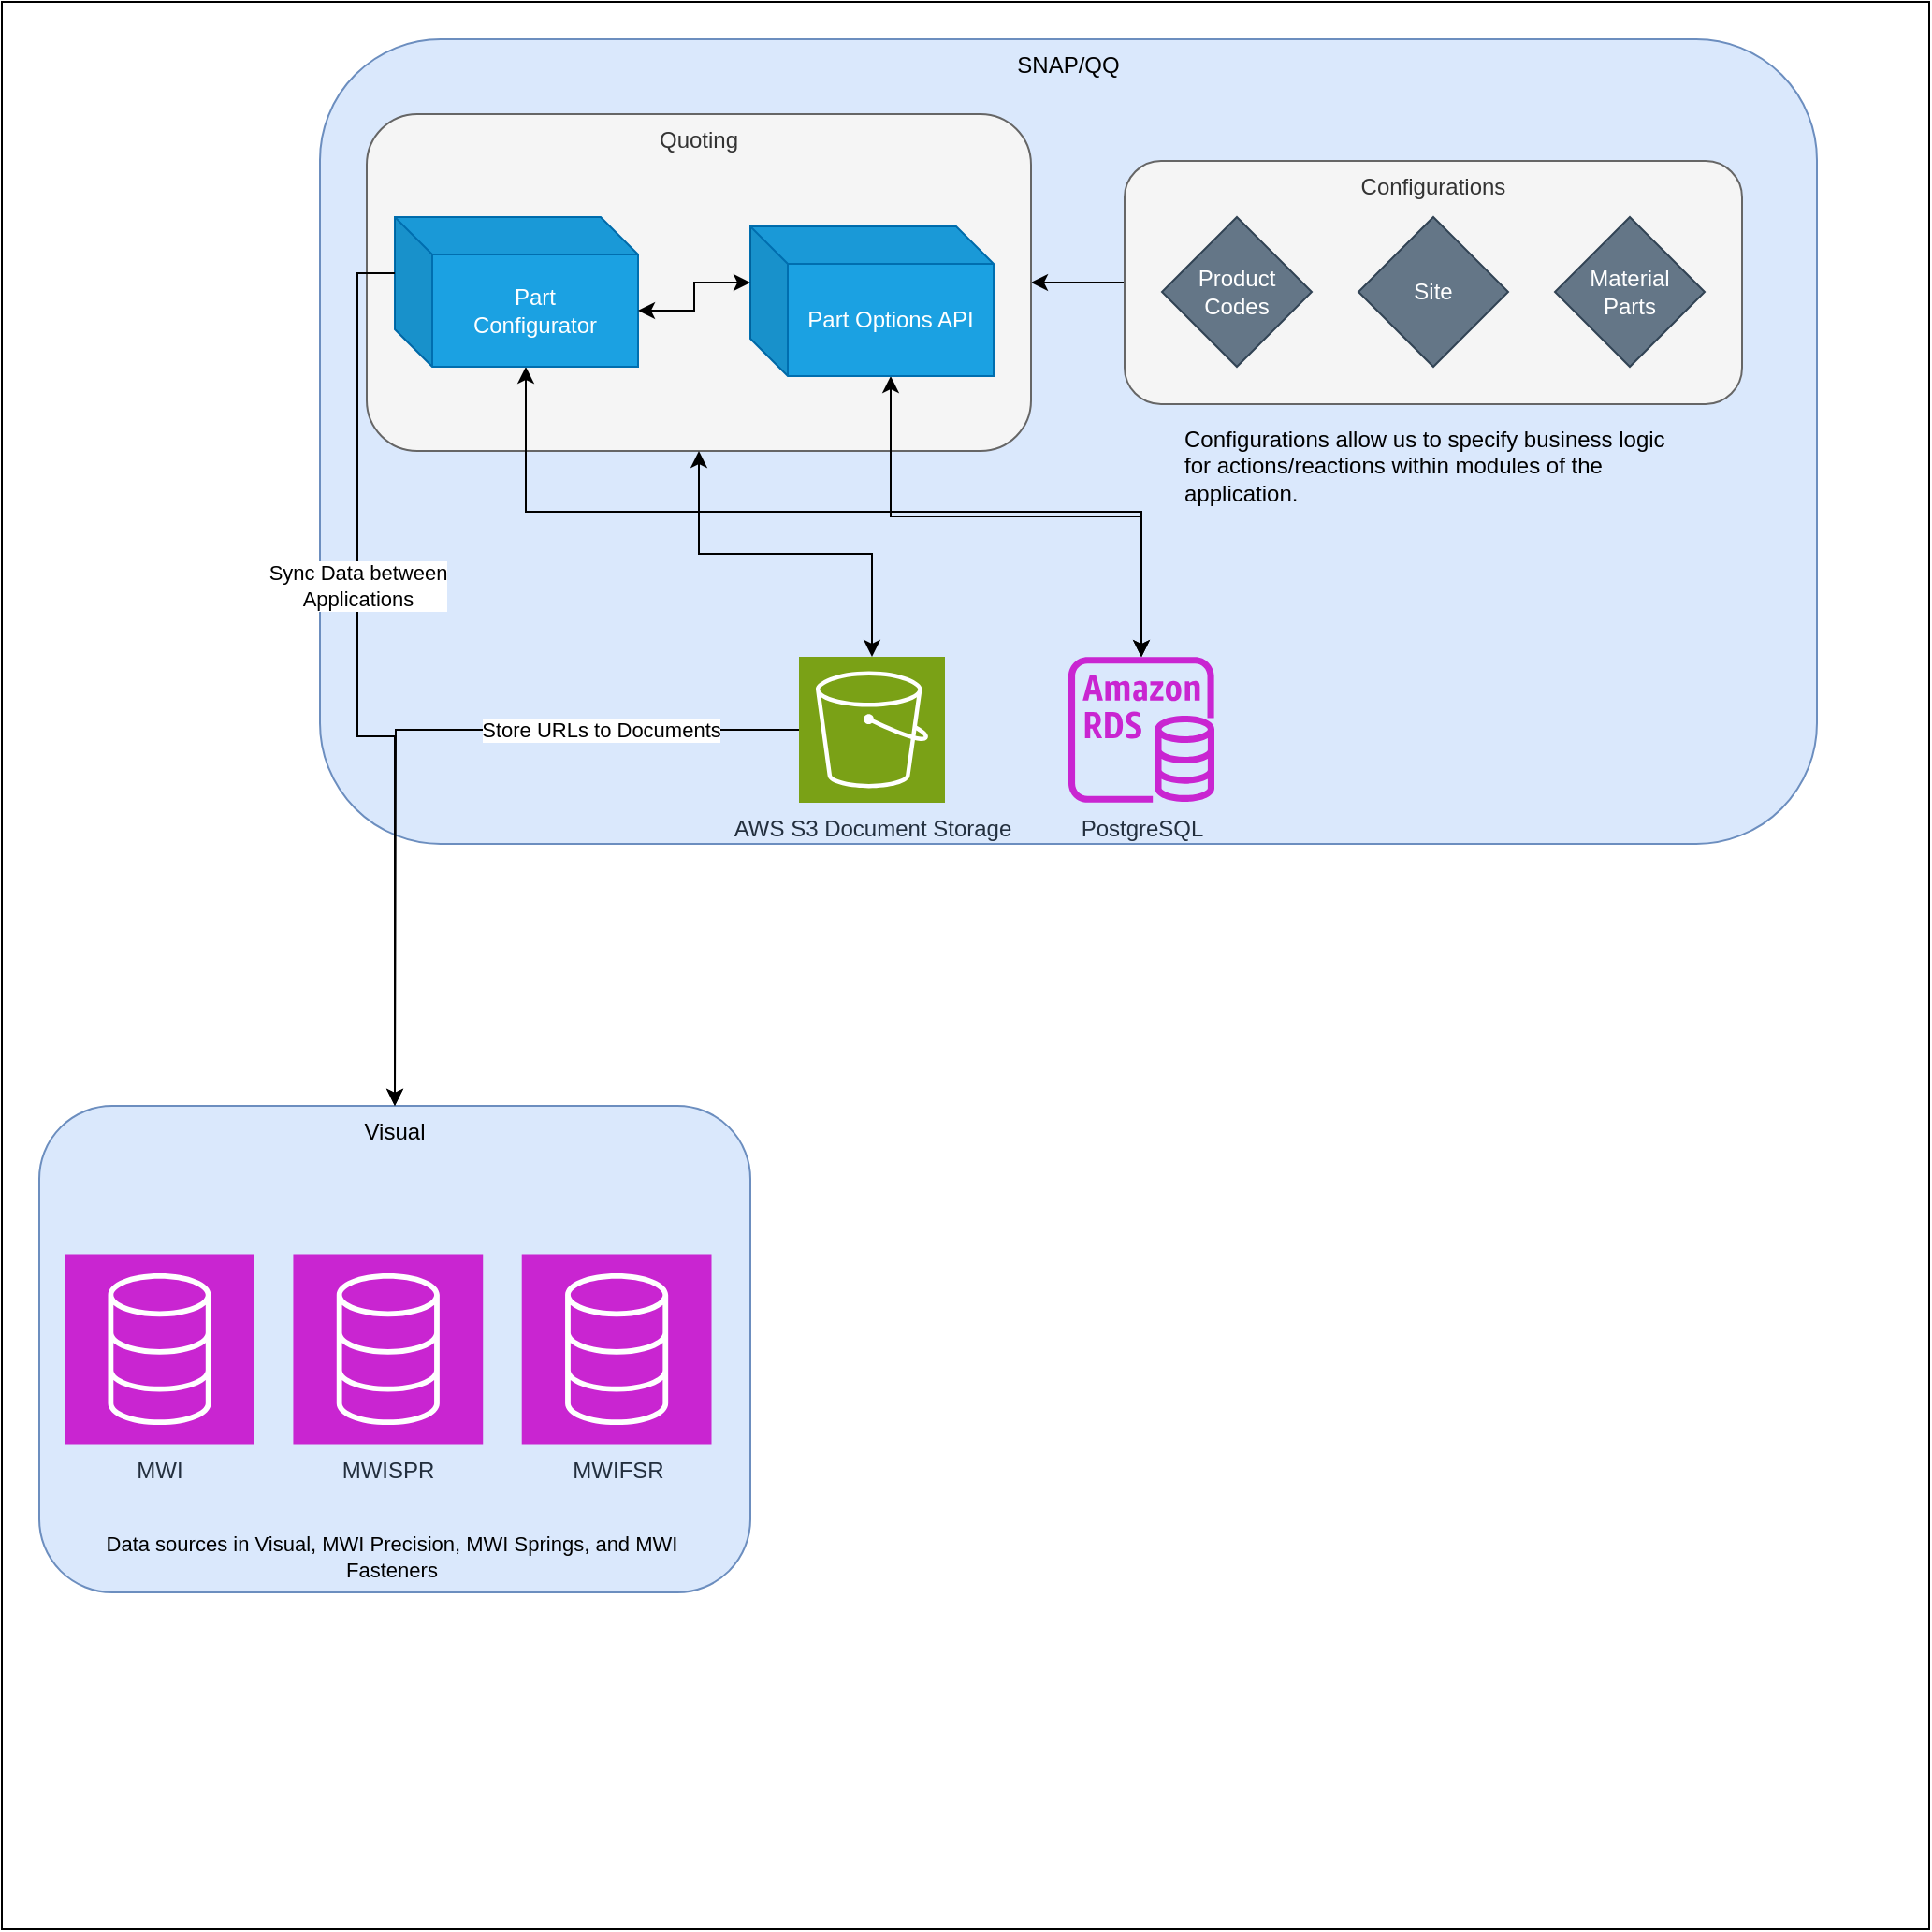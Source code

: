 <mxfile version="24.4.0" type="github">
  <diagram name="Page-1" id="0rQ8l_uULcwl3JOyv1s8">
    <mxGraphModel dx="1669" dy="1021" grid="1" gridSize="10" guides="1" tooltips="1" connect="1" arrows="1" fold="1" page="1" pageScale="1" pageWidth="850" pageHeight="1100" math="0" shadow="0">
      <root>
        <mxCell id="0" />
        <mxCell id="1" parent="0" />
        <mxCell id="Dd-oAojNrdIVEVdC_ifS-1" value="" style="whiteSpace=wrap;html=1;aspect=fixed;" parent="1" vertex="1">
          <mxGeometry x="50" y="50" width="1030" height="1030" as="geometry" />
        </mxCell>
        <mxCell id="Dd-oAojNrdIVEVdC_ifS-16" value="" style="group" parent="1" vertex="1" connectable="0">
          <mxGeometry x="70" y="640" width="380" height="260" as="geometry" />
        </mxCell>
        <mxCell id="Dd-oAojNrdIVEVdC_ifS-11" value="Visual" style="rounded=1;whiteSpace=wrap;html=1;fillColor=#dae8fc;strokeColor=#6c8ebf;verticalAlign=top;" parent="Dd-oAojNrdIVEVdC_ifS-16" vertex="1">
          <mxGeometry width="380" height="260" as="geometry" />
        </mxCell>
        <mxCell id="Dd-oAojNrdIVEVdC_ifS-12" value="MWI" style="sketch=0;points=[[0,0,0],[0.25,0,0],[0.5,0,0],[0.75,0,0],[1,0,0],[0,1,0],[0.25,1,0],[0.5,1,0],[0.75,1,0],[1,1,0],[0,0.25,0],[0,0.5,0],[0,0.75,0],[1,0.25,0],[1,0.5,0],[1,0.75,0]];outlineConnect=0;fontColor=#232F3E;fillColor=#C925D1;strokeColor=#ffffff;dashed=0;verticalLabelPosition=bottom;verticalAlign=top;align=center;html=1;fontSize=12;fontStyle=0;aspect=fixed;shape=mxgraph.aws4.resourceIcon;resIcon=mxgraph.aws4.database;" parent="Dd-oAojNrdIVEVdC_ifS-16" vertex="1">
          <mxGeometry x="13.571" y="79.3" width="101.4" height="101.4" as="geometry" />
        </mxCell>
        <mxCell id="Dd-oAojNrdIVEVdC_ifS-13" value="MWISPR" style="sketch=0;points=[[0,0,0],[0.25,0,0],[0.5,0,0],[0.75,0,0],[1,0,0],[0,1,0],[0.25,1,0],[0.5,1,0],[0.75,1,0],[1,1,0],[0,0.25,0],[0,0.5,0],[0,0.75,0],[1,0.25,0],[1,0.5,0],[1,0.75,0]];outlineConnect=0;fontColor=#232F3E;fillColor=#C925D1;strokeColor=#ffffff;dashed=0;verticalLabelPosition=bottom;verticalAlign=top;align=center;html=1;fontSize=12;fontStyle=0;aspect=fixed;shape=mxgraph.aws4.resourceIcon;resIcon=mxgraph.aws4.database;" parent="Dd-oAojNrdIVEVdC_ifS-16" vertex="1">
          <mxGeometry x="135.714" y="79.3" width="101.4" height="101.4" as="geometry" />
        </mxCell>
        <mxCell id="Dd-oAojNrdIVEVdC_ifS-14" value="MWIFSR" style="sketch=0;points=[[0,0,0],[0.25,0,0],[0.5,0,0],[0.75,0,0],[1,0,0],[0,1,0],[0.25,1,0],[0.5,1,0],[0.75,1,0],[1,1,0],[0,0.25,0],[0,0.5,0],[0,0.75,0],[1,0.25,0],[1,0.5,0],[1,0.75,0]];outlineConnect=0;fontColor=#232F3E;fillColor=#C925D1;strokeColor=#ffffff;dashed=0;verticalLabelPosition=bottom;verticalAlign=top;align=center;html=1;fontSize=12;fontStyle=0;aspect=fixed;shape=mxgraph.aws4.resourceIcon;resIcon=mxgraph.aws4.database;" parent="Dd-oAojNrdIVEVdC_ifS-16" vertex="1">
          <mxGeometry x="257.857" y="79.3" width="101.4" height="101.4" as="geometry" />
        </mxCell>
        <mxCell id="Dd-oAojNrdIVEVdC_ifS-15" value="Data sources in Visual, MWI Precision, MWI Springs, and MWI Fasteners" style="text;html=1;align=center;verticalAlign=middle;whiteSpace=wrap;rounded=0;fontSize=11;" parent="Dd-oAojNrdIVEVdC_ifS-16" vertex="1">
          <mxGeometry x="12.214" y="221" width="352.857" height="39" as="geometry" />
        </mxCell>
        <mxCell id="Dd-oAojNrdIVEVdC_ifS-22" value="" style="group;verticalAlign=top;" parent="1" vertex="1" connectable="0">
          <mxGeometry x="220" y="70" width="800" height="430" as="geometry" />
        </mxCell>
        <mxCell id="Dd-oAojNrdIVEVdC_ifS-2" value="SNAP/QQ" style="rounded=1;whiteSpace=wrap;html=1;fillColor=#dae8fc;strokeColor=#6c8ebf;verticalAlign=top;" parent="Dd-oAojNrdIVEVdC_ifS-22" vertex="1">
          <mxGeometry width="800" height="430" as="geometry" />
        </mxCell>
        <mxCell id="xVXEDt9beChbhycmY61z-4" style="edgeStyle=orthogonalEdgeStyle;rounded=0;orthogonalLoop=1;jettySize=auto;html=1;exitX=1;exitY=0.5;exitDx=0;exitDy=0;entryX=0;entryY=0.5;entryDx=0;entryDy=0;startArrow=classic;startFill=1;endArrow=none;endFill=0;" edge="1" parent="Dd-oAojNrdIVEVdC_ifS-22" source="Dd-oAojNrdIVEVdC_ifS-5" target="xVXEDt9beChbhycmY61z-1">
          <mxGeometry relative="1" as="geometry" />
        </mxCell>
        <mxCell id="Dd-oAojNrdIVEVdC_ifS-5" value="Quoting" style="rounded=1;whiteSpace=wrap;html=1;verticalAlign=top;fillColor=#f5f5f5;strokeColor=#666666;fontColor=#333333;" parent="Dd-oAojNrdIVEVdC_ifS-22" vertex="1">
          <mxGeometry x="25" y="40" width="355" height="180" as="geometry" />
        </mxCell>
        <mxCell id="Dd-oAojNrdIVEVdC_ifS-10" style="edgeStyle=orthogonalEdgeStyle;rounded=0;orthogonalLoop=1;jettySize=auto;html=1;exitX=0;exitY=0;exitDx=70;exitDy=80;exitPerimeter=0;startArrow=classic;startFill=1;" parent="Dd-oAojNrdIVEVdC_ifS-22" source="Dd-oAojNrdIVEVdC_ifS-6" target="Dd-oAojNrdIVEVdC_ifS-9" edge="1">
          <mxGeometry relative="1" as="geometry" />
        </mxCell>
        <mxCell id="Dd-oAojNrdIVEVdC_ifS-6" value="Part&lt;div&gt;Configurator&lt;/div&gt;" style="shape=cube;whiteSpace=wrap;html=1;boundedLbl=1;backgroundOutline=1;darkOpacity=0.05;darkOpacity2=0.1;fillColor=#1ba1e2;strokeColor=#006EAF;fontColor=#ffffff;" parent="Dd-oAojNrdIVEVdC_ifS-22" vertex="1">
          <mxGeometry x="40" y="95" width="130" height="80" as="geometry" />
        </mxCell>
        <mxCell id="xVXEDt9beChbhycmY61z-11" style="edgeStyle=orthogonalEdgeStyle;rounded=0;orthogonalLoop=1;jettySize=auto;html=1;" edge="1" parent="Dd-oAojNrdIVEVdC_ifS-22" source="Dd-oAojNrdIVEVdC_ifS-7">
          <mxGeometry relative="1" as="geometry">
            <mxPoint x="40" y="570" as="targetPoint" />
          </mxGeometry>
        </mxCell>
        <mxCell id="xVXEDt9beChbhycmY61z-12" value="Store URLs to Documents" style="edgeLabel;html=1;align=center;verticalAlign=middle;resizable=0;points=[];" vertex="1" connectable="0" parent="xVXEDt9beChbhycmY61z-11">
          <mxGeometry x="-0.654" y="-2" relative="1" as="geometry">
            <mxPoint x="-34" y="2" as="offset" />
          </mxGeometry>
        </mxCell>
        <mxCell id="Dd-oAojNrdIVEVdC_ifS-7" value="AWS S3 Document Storage" style="sketch=0;points=[[0,0,0],[0.25,0,0],[0.5,0,0],[0.75,0,0],[1,0,0],[0,1,0],[0.25,1,0],[0.5,1,0],[0.75,1,0],[1,1,0],[0,0.25,0],[0,0.5,0],[0,0.75,0],[1,0.25,0],[1,0.5,0],[1,0.75,0]];outlineConnect=0;fontColor=#232F3E;fillColor=#7AA116;strokeColor=#ffffff;dashed=0;verticalLabelPosition=bottom;verticalAlign=top;align=center;html=1;fontSize=12;fontStyle=0;aspect=fixed;shape=mxgraph.aws4.resourceIcon;resIcon=mxgraph.aws4.s3;" parent="Dd-oAojNrdIVEVdC_ifS-22" vertex="1">
          <mxGeometry x="256" y="330" width="78" height="78" as="geometry" />
        </mxCell>
        <mxCell id="Dd-oAojNrdIVEVdC_ifS-9" value="PostgreSQL" style="sketch=0;outlineConnect=0;fontColor=#232F3E;gradientColor=none;fillColor=#C925D1;strokeColor=none;dashed=0;verticalLabelPosition=bottom;verticalAlign=top;align=center;html=1;fontSize=12;fontStyle=0;aspect=fixed;pointerEvents=1;shape=mxgraph.aws4.rds_instance;" parent="Dd-oAojNrdIVEVdC_ifS-22" vertex="1">
          <mxGeometry x="400" y="330" width="78" height="78" as="geometry" />
        </mxCell>
        <mxCell id="Dd-oAojNrdIVEVdC_ifS-20" style="edgeStyle=orthogonalEdgeStyle;rounded=0;orthogonalLoop=1;jettySize=auto;html=1;exitX=0;exitY=0;exitDx=75;exitDy=80;exitPerimeter=0;startArrow=classic;startFill=1;" parent="Dd-oAojNrdIVEVdC_ifS-22" source="Dd-oAojNrdIVEVdC_ifS-18" target="Dd-oAojNrdIVEVdC_ifS-9" edge="1">
          <mxGeometry relative="1" as="geometry" />
        </mxCell>
        <mxCell id="Dd-oAojNrdIVEVdC_ifS-18" value="Part Options API" style="shape=cube;whiteSpace=wrap;html=1;boundedLbl=1;backgroundOutline=1;darkOpacity=0.05;darkOpacity2=0.1;fillColor=#1ba1e2;strokeColor=#006EAF;fontColor=#ffffff;" parent="Dd-oAojNrdIVEVdC_ifS-22" vertex="1">
          <mxGeometry x="230" y="100" width="130" height="80" as="geometry" />
        </mxCell>
        <mxCell id="Dd-oAojNrdIVEVdC_ifS-19" style="edgeStyle=orthogonalEdgeStyle;rounded=0;orthogonalLoop=1;jettySize=auto;html=1;exitX=0;exitY=0;exitDx=130;exitDy=50;exitPerimeter=0;entryX=0;entryY=0;entryDx=0;entryDy=30;entryPerimeter=0;startArrow=classic;startFill=1;" parent="Dd-oAojNrdIVEVdC_ifS-22" source="Dd-oAojNrdIVEVdC_ifS-6" target="Dd-oAojNrdIVEVdC_ifS-18" edge="1">
          <mxGeometry relative="1" as="geometry" />
        </mxCell>
        <mxCell id="Dd-oAojNrdIVEVdC_ifS-21" style="edgeStyle=orthogonalEdgeStyle;rounded=0;orthogonalLoop=1;jettySize=auto;html=1;exitX=0.5;exitY=1;exitDx=0;exitDy=0;entryX=0.5;entryY=0;entryDx=0;entryDy=0;entryPerimeter=0;startArrow=classic;startFill=1;" parent="Dd-oAojNrdIVEVdC_ifS-22" source="Dd-oAojNrdIVEVdC_ifS-5" target="Dd-oAojNrdIVEVdC_ifS-7" edge="1">
          <mxGeometry relative="1" as="geometry" />
        </mxCell>
        <mxCell id="xVXEDt9beChbhycmY61z-2" value="" style="group" vertex="1" connectable="0" parent="Dd-oAojNrdIVEVdC_ifS-22">
          <mxGeometry x="430" y="65" width="330" height="130" as="geometry" />
        </mxCell>
        <mxCell id="xVXEDt9beChbhycmY61z-1" value="Configurations" style="rounded=1;whiteSpace=wrap;html=1;fillColor=#f5f5f5;strokeColor=#666666;verticalAlign=top;fontColor=#333333;" vertex="1" parent="xVXEDt9beChbhycmY61z-2">
          <mxGeometry width="330" height="130" as="geometry" />
        </mxCell>
        <mxCell id="Dd-oAojNrdIVEVdC_ifS-25" value="Product&lt;div&gt;Codes&lt;/div&gt;" style="rhombus;whiteSpace=wrap;html=1;fillColor=#647687;fontColor=#ffffff;strokeColor=#314354;" parent="xVXEDt9beChbhycmY61z-2" vertex="1">
          <mxGeometry x="20" y="30" width="80" height="80" as="geometry" />
        </mxCell>
        <mxCell id="Dd-oAojNrdIVEVdC_ifS-24" value="Site" style="rhombus;whiteSpace=wrap;html=1;fillColor=#647687;fontColor=#ffffff;strokeColor=#314354;" parent="xVXEDt9beChbhycmY61z-2" vertex="1">
          <mxGeometry x="125" y="30" width="80" height="80" as="geometry" />
        </mxCell>
        <mxCell id="Dd-oAojNrdIVEVdC_ifS-27" value="Material&lt;div&gt;Parts&lt;/div&gt;" style="rhombus;whiteSpace=wrap;html=1;fillColor=#647687;fontColor=#ffffff;strokeColor=#314354;" parent="xVXEDt9beChbhycmY61z-2" vertex="1">
          <mxGeometry x="230" y="30" width="80" height="80" as="geometry" />
        </mxCell>
        <mxCell id="xVXEDt9beChbhycmY61z-14" value="Configurations allow us to specify business logic for actions/reactions within modules of the application." style="text;html=1;align=left;verticalAlign=top;whiteSpace=wrap;rounded=0;" vertex="1" parent="Dd-oAojNrdIVEVdC_ifS-22">
          <mxGeometry x="460" y="200" width="260" height="70" as="geometry" />
        </mxCell>
        <mxCell id="xVXEDt9beChbhycmY61z-10" style="edgeStyle=orthogonalEdgeStyle;rounded=0;orthogonalLoop=1;jettySize=auto;html=1;exitX=0;exitY=0;exitDx=0;exitDy=30;exitPerimeter=0;entryX=0.5;entryY=0;entryDx=0;entryDy=0;" edge="1" parent="1" source="Dd-oAojNrdIVEVdC_ifS-6" target="Dd-oAojNrdIVEVdC_ifS-11">
          <mxGeometry relative="1" as="geometry" />
        </mxCell>
        <mxCell id="xVXEDt9beChbhycmY61z-13" value="Sync Data between&lt;div&gt;Applications&lt;/div&gt;" style="edgeLabel;html=1;align=center;verticalAlign=middle;resizable=0;points=[];" vertex="1" connectable="0" parent="xVXEDt9beChbhycmY61z-10">
          <mxGeometry x="-0.232" relative="1" as="geometry">
            <mxPoint y="1" as="offset" />
          </mxGeometry>
        </mxCell>
      </root>
    </mxGraphModel>
  </diagram>
</mxfile>

